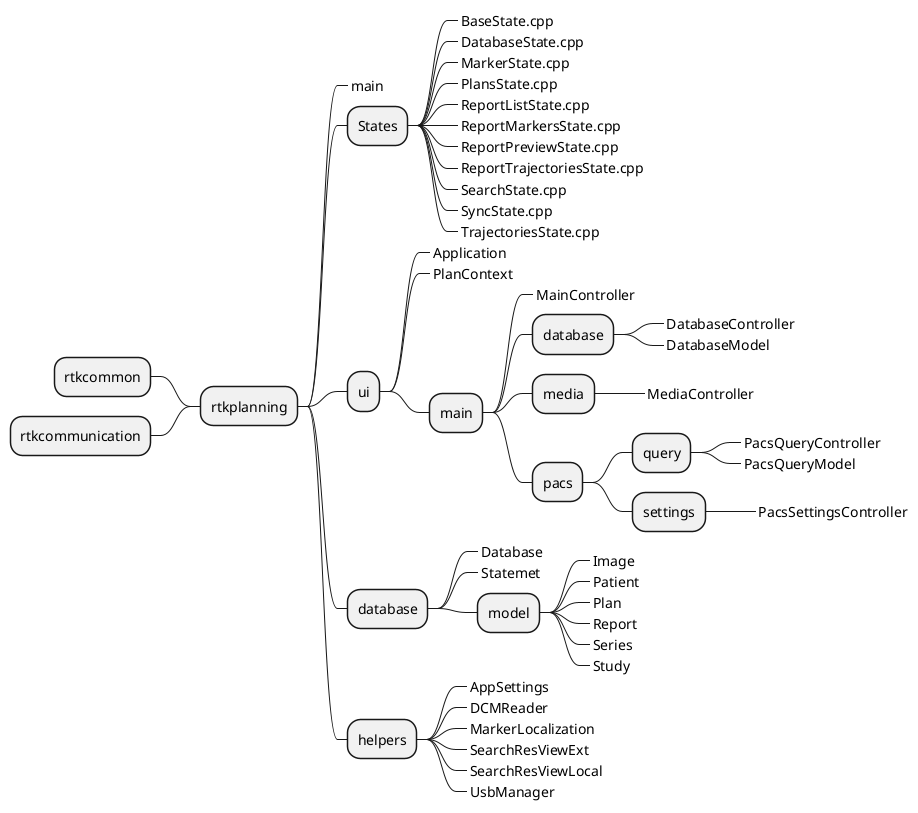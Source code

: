 @startmindmap rtkplanning

+ rtkplanning
++_ main
++ States
+++_ BaseState.cpp
+++_ DatabaseState.cpp
+++_ MarkerState.cpp
+++_ PlansState.cpp
+++_ ReportListState.cpp
+++_ ReportMarkersState.cpp
+++_ ReportPreviewState.cpp
+++_ ReportTrajectoriesState.cpp
+++_ SearchState.cpp
+++_ SyncState.cpp
+++_ TrajectoriesState.cpp
++ ui
+++_ Application
+++_ PlanContext
+++ main
++++_ MainController
++++ database
+++++_ DatabaseController
+++++_ DatabaseModel
++++ media
+++++_ MediaController
++++ pacs
+++++ query
++++++_ PacsQueryController
++++++_ PacsQueryModel
+++++ settings
++++++_ PacsSettingsController
++ database
+++_ Database
+++_ Statemet
+++ model
++++_ Image
++++_ Patient
++++_ Plan
++++_ Report
++++_ Series
++++_ Study
++ helpers
+++_ AppSettings
+++_ DCMReader
+++_ MarkerLocalization
+++_ SearchResViewExt
+++_ SearchResViewLocal
+++_ UsbManager
-- rtkcommon
-- rtkcommunication

@endmindmap

